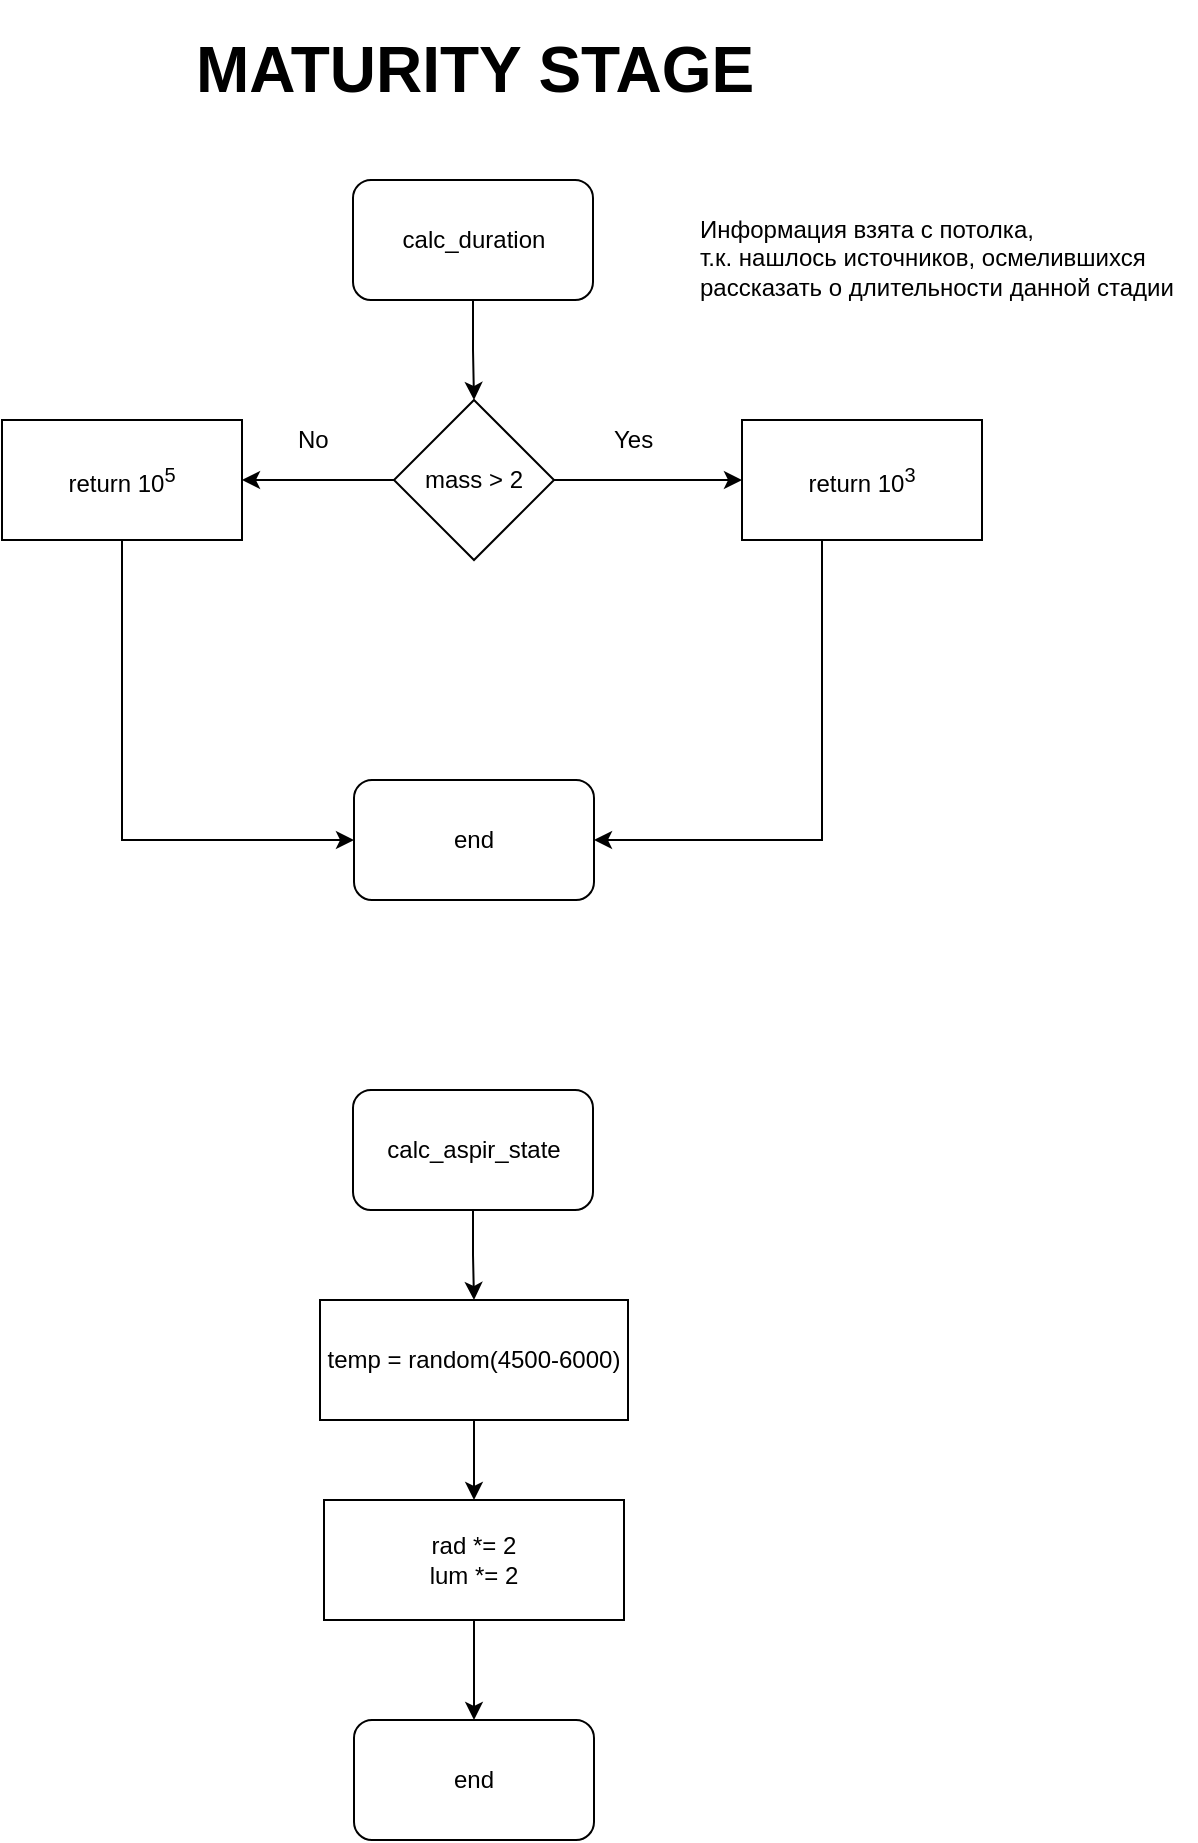 <mxfile version="12.2.6" type="google" pages="1"><diagram id="2POROOeOmH3HFavWRpYb" name="Page-1"><mxGraphModel dx="1619" dy="1625" grid="1" gridSize="10" guides="1" tooltips="1" connect="1" arrows="1" fold="1" page="1" pageScale="1" pageWidth="827" pageHeight="1169" math="0" shadow="0"><root><mxCell id="0"/><mxCell id="1" parent="0"/><mxCell id="BqvZfP43pTyJgGJOV1Pj-1" value="&lt;b&gt;&lt;font style=&quot;font-size: 32px&quot;&gt;MATURITY STAGE&lt;/font&gt;&lt;/b&gt;" style="text;html=1;strokeColor=none;fillColor=none;align=center;verticalAlign=middle;whiteSpace=wrap;rounded=0;" parent="1" vertex="1"><mxGeometry x="-597" y="-1130" width="367" height="70" as="geometry"/></mxCell><mxCell id="su1V7QEddcl8ZqgDnFwH-10" style="edgeStyle=orthogonalEdgeStyle;rounded=0;orthogonalLoop=1;jettySize=auto;html=1;" edge="1" parent="1" source="BqvZfP43pTyJgGJOV1Pj-2" target="su1V7QEddcl8ZqgDnFwH-5"><mxGeometry relative="1" as="geometry"/></mxCell><mxCell id="BqvZfP43pTyJgGJOV1Pj-2" value="calc_duration" style="rounded=1;whiteSpace=wrap;html=1;" parent="1" vertex="1"><mxGeometry x="-474.5" y="-1040" width="120" height="60" as="geometry"/></mxCell><mxCell id="su1V7QEddcl8ZqgDnFwH-2" value="end" style="rounded=1;whiteSpace=wrap;html=1;" vertex="1" parent="1"><mxGeometry x="-474" y="-740" width="120" height="60" as="geometry"/></mxCell><mxCell id="su1V7QEddcl8ZqgDnFwH-8" style="edgeStyle=orthogonalEdgeStyle;rounded=0;orthogonalLoop=1;jettySize=auto;html=1;" edge="1" parent="1" source="su1V7QEddcl8ZqgDnFwH-5" target="su1V7QEddcl8ZqgDnFwH-7"><mxGeometry relative="1" as="geometry"/></mxCell><mxCell id="su1V7QEddcl8ZqgDnFwH-9" style="edgeStyle=orthogonalEdgeStyle;rounded=0;orthogonalLoop=1;jettySize=auto;html=1;" edge="1" parent="1" source="su1V7QEddcl8ZqgDnFwH-5" target="su1V7QEddcl8ZqgDnFwH-6"><mxGeometry relative="1" as="geometry"/></mxCell><mxCell id="su1V7QEddcl8ZqgDnFwH-5" value="mass &amp;gt; 2" style="rhombus;whiteSpace=wrap;html=1;" vertex="1" parent="1"><mxGeometry x="-454" y="-930" width="80" height="80" as="geometry"/></mxCell><mxCell id="su1V7QEddcl8ZqgDnFwH-13" style="edgeStyle=orthogonalEdgeStyle;rounded=0;orthogonalLoop=1;jettySize=auto;html=1;" edge="1" parent="1" source="su1V7QEddcl8ZqgDnFwH-6" target="su1V7QEddcl8ZqgDnFwH-2"><mxGeometry relative="1" as="geometry"><Array as="points"><mxPoint x="-240" y="-710"/></Array></mxGeometry></mxCell><mxCell id="su1V7QEddcl8ZqgDnFwH-6" value="return 10&lt;sup&gt;3&lt;/sup&gt;" style="rounded=0;whiteSpace=wrap;html=1;" vertex="1" parent="1"><mxGeometry x="-280" y="-920" width="120" height="60" as="geometry"/></mxCell><mxCell id="su1V7QEddcl8ZqgDnFwH-12" style="edgeStyle=orthogonalEdgeStyle;rounded=0;orthogonalLoop=1;jettySize=auto;html=1;" edge="1" parent="1" source="su1V7QEddcl8ZqgDnFwH-7" target="su1V7QEddcl8ZqgDnFwH-2"><mxGeometry relative="1" as="geometry"><mxPoint x="-590" y="-700" as="targetPoint"/><Array as="points"><mxPoint x="-590" y="-710"/></Array></mxGeometry></mxCell><mxCell id="su1V7QEddcl8ZqgDnFwH-7" value="return 10&lt;sup&gt;5&lt;/sup&gt;" style="rounded=0;whiteSpace=wrap;html=1;" vertex="1" parent="1"><mxGeometry x="-650" y="-920" width="120" height="60" as="geometry"/></mxCell><mxCell id="su1V7QEddcl8ZqgDnFwH-15" value="Информация взята с потолка,&lt;br&gt;т.к. нашлось источников, осмелившихся&lt;br&gt;рассказать о длительности данной стадии" style="text;html=1;resizable=0;points=[];autosize=1;align=left;verticalAlign=top;spacingTop=-4;" vertex="1" parent="1"><mxGeometry x="-303" y="-1025" width="250" height="40" as="geometry"/></mxCell><mxCell id="su1V7QEddcl8ZqgDnFwH-21" style="edgeStyle=orthogonalEdgeStyle;rounded=0;orthogonalLoop=1;jettySize=auto;html=1;" edge="1" parent="1" source="su1V7QEddcl8ZqgDnFwH-16" target="su1V7QEddcl8ZqgDnFwH-20"><mxGeometry relative="1" as="geometry"/></mxCell><mxCell id="su1V7QEddcl8ZqgDnFwH-16" value="calc_aspir_state" style="rounded=1;whiteSpace=wrap;html=1;" vertex="1" parent="1"><mxGeometry x="-474.5" y="-585" width="120" height="60" as="geometry"/></mxCell><mxCell id="su1V7QEddcl8ZqgDnFwH-19" value="end" style="rounded=1;whiteSpace=wrap;html=1;" vertex="1" parent="1"><mxGeometry x="-474" y="-270" width="120" height="60" as="geometry"/></mxCell><mxCell id="su1V7QEddcl8ZqgDnFwH-27" style="edgeStyle=orthogonalEdgeStyle;rounded=0;orthogonalLoop=1;jettySize=auto;html=1;" edge="1" parent="1" source="su1V7QEddcl8ZqgDnFwH-20" target="su1V7QEddcl8ZqgDnFwH-26"><mxGeometry relative="1" as="geometry"/></mxCell><mxCell id="su1V7QEddcl8ZqgDnFwH-20" value="temp = random(4500-6000)" style="rounded=0;whiteSpace=wrap;html=1;" vertex="1" parent="1"><mxGeometry x="-491" y="-480" width="154" height="60" as="geometry"/></mxCell><mxCell id="su1V7QEddcl8ZqgDnFwH-28" style="edgeStyle=orthogonalEdgeStyle;rounded=0;orthogonalLoop=1;jettySize=auto;html=1;" edge="1" parent="1" source="su1V7QEddcl8ZqgDnFwH-26" target="su1V7QEddcl8ZqgDnFwH-19"><mxGeometry relative="1" as="geometry"/></mxCell><mxCell id="su1V7QEddcl8ZqgDnFwH-26" value="rad *= 2&lt;br&gt;lum *= 2" style="rounded=0;whiteSpace=wrap;html=1;" vertex="1" parent="1"><mxGeometry x="-489" y="-380" width="150" height="60" as="geometry"/></mxCell><mxCell id="su1V7QEddcl8ZqgDnFwH-30" value="Yes" style="text;html=1;resizable=0;points=[];autosize=1;align=left;verticalAlign=top;spacingTop=-4;" vertex="1" parent="1"><mxGeometry x="-346" y="-920" width="40" height="20" as="geometry"/></mxCell><mxCell id="su1V7QEddcl8ZqgDnFwH-31" value="No" style="text;html=1;resizable=0;points=[];autosize=1;align=left;verticalAlign=top;spacingTop=-4;" vertex="1" parent="1"><mxGeometry x="-504" y="-920" width="30" height="20" as="geometry"/></mxCell></root></mxGraphModel></diagram></mxfile>